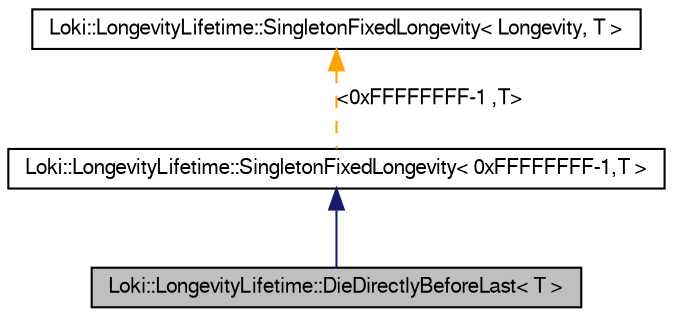 digraph G
{
  bgcolor="transparent";
  edge [fontname="FreeSans",fontsize="10",labelfontname="FreeSans",labelfontsize="10"];
  node [fontname="FreeSans",fontsize="10",shape=record];
  Node1 [label="Loki::LongevityLifetime::DieDirectlyBeforeLast\< T \>",height=0.2,width=0.4,color="black", fillcolor="grey75", style="filled" fontcolor="black"];
  Node2 -> Node1 [dir=back,color="midnightblue",fontsize="10",style="solid",fontname="FreeSans"];
  Node2 [label="Loki::LongevityLifetime::SingletonFixedLongevity\< 0xFFFFFFFF-1,T \>",height=0.2,width=0.4,color="black",URL="$a00123.html"];
  Node3 -> Node2 [dir=back,color="orange",fontsize="10",style="dashed",label="\<0xFFFFFFFF-1 ,T\>",fontname="FreeSans"];
  Node3 [label="Loki::LongevityLifetime::SingletonFixedLongevity\< Longevity, T \>",height=0.2,width=0.4,color="black",URL="$a00123.html"];
}
